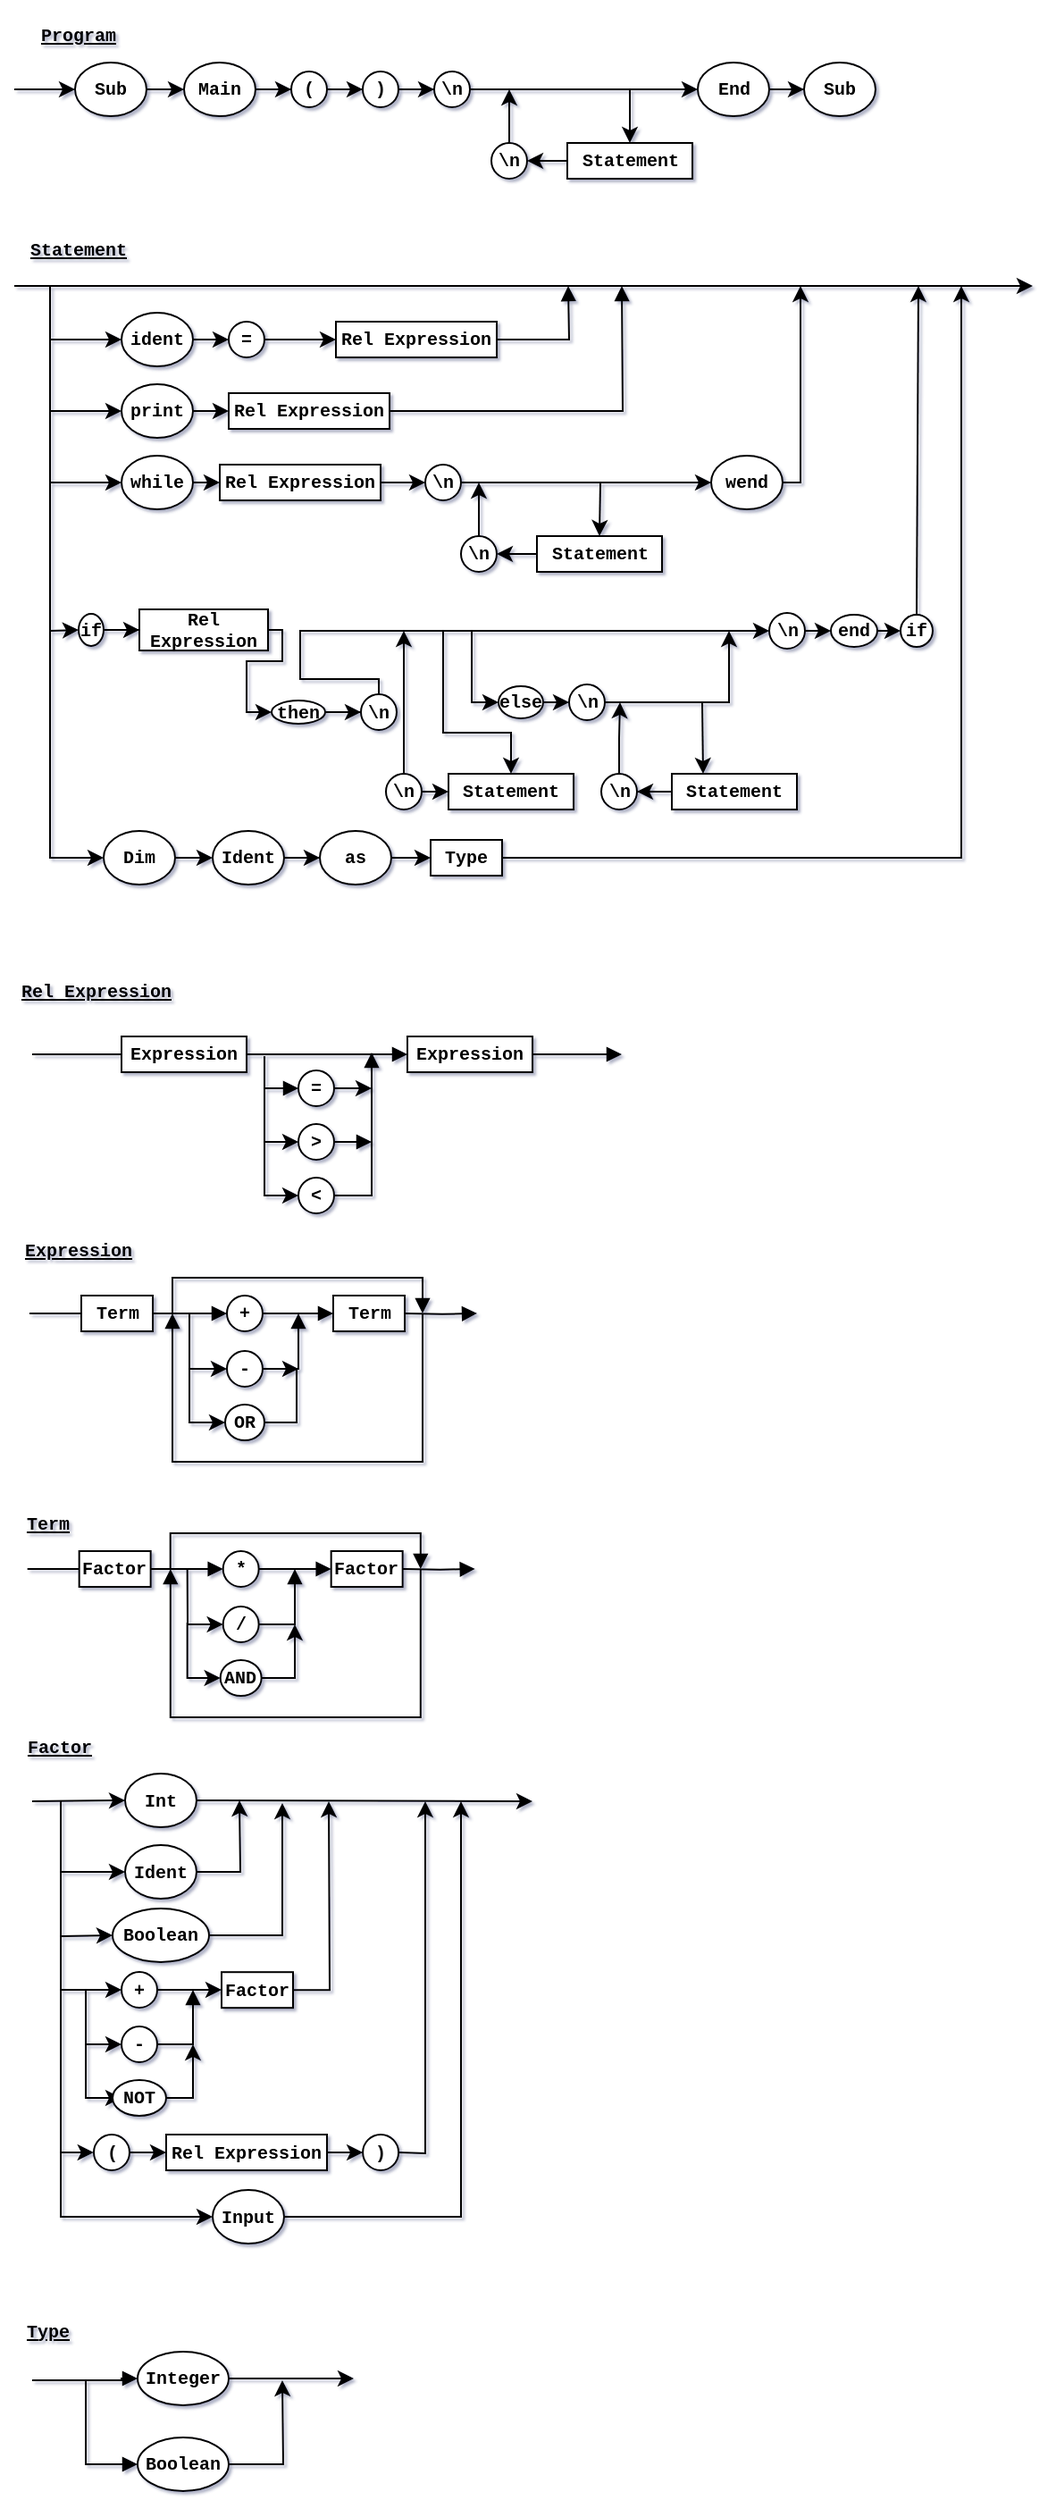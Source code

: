 <mxfile version="10.6.7" type="device"><diagram id="WLk7fFKlis0ZJ9z1SrIW" name="Page-1"><mxGraphModel dx="579" dy="342" grid="1" gridSize="10" guides="1" tooltips="1" connect="1" arrows="1" fold="1" page="1" pageScale="1" pageWidth="220" pageHeight="480" background="#FFFFFF" math="0" shadow="1"><root><mxCell id="0"/><mxCell id="1" parent="0"/><mxCell id="xoxXHG0sGvpPfBwrtVOn-3" value="Program&lt;br style=&quot;font-size: 10px&quot;&gt;" style="text;html=1;strokeColor=none;fillColor=none;align=center;verticalAlign=middle;whiteSpace=wrap;rounded=0;perimeterSpacing=0;fontStyle=5;fontFamily=Courier New;fontSize=10;horizontal=1;" parent="1" vertex="1"><mxGeometry x="6.0" width="80" height="40" as="geometry"/></mxCell><mxCell id="xoxXHG0sGvpPfBwrtVOn-7" style="edgeStyle=orthogonalEdgeStyle;rounded=0;orthogonalLoop=1;jettySize=auto;html=1;fontFamily=Courier New;fontStyle=1;fontSize=10;horizontal=1;exitX=1;exitY=0.5;exitDx=0;exitDy=0;entryX=0;entryY=0.5;entryDx=0;entryDy=0;" parent="1" target="KJ3oZpL4EN4iFO-cnCIg-17" edge="1" source="KJ3oZpL4EN4iFO-cnCIg-10"><mxGeometry relative="1" as="geometry"><mxPoint x="390" y="50" as="targetPoint"/><mxPoint x="315" y="50" as="sourcePoint"/></mxGeometry></mxCell><mxCell id="xoxXHG0sGvpPfBwrtVOn-18" value="Statement&lt;br style=&quot;font-size: 10px;&quot;&gt;" style="text;html=1;strokeColor=none;fillColor=none;align=center;verticalAlign=middle;whiteSpace=wrap;rounded=0;perimeterSpacing=0;fontStyle=5;fontFamily=Courier New;fontSize=10;horizontal=1;" parent="1" vertex="1"><mxGeometry x="6.0" y="120" width="80" height="40" as="geometry"/></mxCell><mxCell id="xoxXHG0sGvpPfBwrtVOn-19" value="" style="endArrow=classic;html=1;fontFamily=Courier New;fontStyle=1;fontSize=10;horizontal=1;" parent="1" edge="1"><mxGeometry width="50" height="50" relative="1" as="geometry"><mxPoint x="10" y="160" as="sourcePoint"/><mxPoint x="580" y="160" as="targetPoint"/></mxGeometry></mxCell><mxCell id="xoxXHG0sGvpPfBwrtVOn-21" value="" style="endArrow=classic;html=1;entryX=0;entryY=0.5;entryDx=0;entryDy=0;fontFamily=Courier New;fontStyle=1;fontSize=10;horizontal=1;" parent="1" target="xoxXHG0sGvpPfBwrtVOn-25" edge="1"><mxGeometry width="50" height="50" relative="1" as="geometry"><mxPoint x="30" y="190" as="sourcePoint"/><mxPoint x="70" y="190" as="targetPoint"/></mxGeometry></mxCell><mxCell id="xoxXHG0sGvpPfBwrtVOn-22" value="" style="endArrow=classic;html=1;fontFamily=Courier New;fontStyle=1;fontSize=10;horizontal=1;" parent="1" edge="1"><mxGeometry width="50" height="50" relative="1" as="geometry"><mxPoint x="30" y="230" as="sourcePoint"/><mxPoint x="70" y="230" as="targetPoint"/></mxGeometry></mxCell><mxCell id="xoxXHG0sGvpPfBwrtVOn-23" value="" style="endArrow=classic;html=1;fontFamily=Courier New;fontStyle=1;fontSize=10;horizontal=1;" parent="1" edge="1"><mxGeometry width="50" height="50" relative="1" as="geometry"><mxPoint x="30" y="270" as="sourcePoint"/><mxPoint x="70" y="270" as="targetPoint"/><Array as="points"><mxPoint x="50" y="270"/></Array></mxGeometry></mxCell><mxCell id="xoxXHG0sGvpPfBwrtVOn-33" style="edgeStyle=orthogonalEdgeStyle;rounded=0;orthogonalLoop=1;jettySize=auto;html=1;exitX=1;exitY=0.5;exitDx=0;exitDy=0;fontFamily=Courier New;fontStyle=1;fontSize=10;horizontal=1;entryX=0;entryY=0.5;entryDx=0;entryDy=0;" parent="1" source="xoxXHG0sGvpPfBwrtVOn-25" target="xoxXHG0sGvpPfBwrtVOn-95" edge="1"><mxGeometry relative="1" as="geometry"><mxPoint x="130" y="190" as="targetPoint"/></mxGeometry></mxCell><mxCell id="xoxXHG0sGvpPfBwrtVOn-25" value="ident" style="ellipse;whiteSpace=wrap;html=1;strokeColor=#000000;fontFamily=Courier New;fontStyle=1;fontSize=10;horizontal=1;" parent="1" vertex="1"><mxGeometry x="70" y="175" width="40" height="30" as="geometry"/></mxCell><mxCell id="xoxXHG0sGvpPfBwrtVOn-35" style="edgeStyle=orthogonalEdgeStyle;rounded=0;orthogonalLoop=1;jettySize=auto;html=1;fontFamily=Courier New;fontStyle=1;fontSize=10;horizontal=1;" parent="1" source="xoxXHG0sGvpPfBwrtVOn-28" edge="1"><mxGeometry relative="1" as="geometry"><mxPoint x="130" y="230" as="targetPoint"/></mxGeometry></mxCell><mxCell id="xoxXHG0sGvpPfBwrtVOn-28" value="print" style="ellipse;whiteSpace=wrap;html=1;strokeColor=#000000;fontFamily=Courier New;fontStyle=1;fontSize=10;horizontal=1;" parent="1" vertex="1"><mxGeometry x="70" y="215" width="40" height="30" as="geometry"/></mxCell><mxCell id="xoxXHG0sGvpPfBwrtVOn-29" value="while" style="ellipse;whiteSpace=wrap;html=1;strokeColor=#000000;fontFamily=Courier New;fontStyle=1;fontSize=10;horizontal=1;" parent="1" vertex="1"><mxGeometry x="70" y="255" width="40" height="30" as="geometry"/></mxCell><mxCell id="KJ3oZpL4EN4iFO-cnCIg-113" style="edgeStyle=orthogonalEdgeStyle;rounded=0;orthogonalLoop=1;jettySize=auto;html=1;entryX=0;entryY=0.5;entryDx=0;entryDy=0;" edge="1" parent="1" source="xoxXHG0sGvpPfBwrtVOn-32" target="xoxXHG0sGvpPfBwrtVOn-40"><mxGeometry relative="1" as="geometry"/></mxCell><mxCell id="xoxXHG0sGvpPfBwrtVOn-32" value="if" style="ellipse;whiteSpace=wrap;html=1;strokeColor=#000000;fontFamily=Courier New;fontStyle=1;fontSize=10;horizontal=1;" parent="1" vertex="1"><mxGeometry x="46" y="343.5" width="14" height="18" as="geometry"/></mxCell><mxCell id="xoxXHG0sGvpPfBwrtVOn-78" style="edgeStyle=orthogonalEdgeStyle;rounded=0;jumpSize=1;orthogonalLoop=1;jettySize=auto;html=1;endArrow=block;endFill=1;fontFamily=Courier New;fontStyle=1;fontSize=10;horizontal=1;" parent="1" source="xoxXHG0sGvpPfBwrtVOn-36" edge="1"><mxGeometry relative="1" as="geometry"><mxPoint x="350" y="160" as="targetPoint"/></mxGeometry></mxCell><mxCell id="xoxXHG0sGvpPfBwrtVOn-36" value="Rel Expression" style="rounded=0;whiteSpace=wrap;html=1;strokeColor=#000000;fontFamily=Courier New;fontStyle=1;fontSize=10;horizontal=1;" parent="1" vertex="1"><mxGeometry x="130" y="220" width="90" height="20" as="geometry"/></mxCell><mxCell id="xoxXHG0sGvpPfBwrtVOn-37" style="edgeStyle=orthogonalEdgeStyle;rounded=0;orthogonalLoop=1;jettySize=auto;html=1;entryX=0;entryY=0.5;entryDx=0;entryDy=0;fontFamily=Courier New;fontStyle=1;fontSize=10;horizontal=1;" parent="1" target="xoxXHG0sGvpPfBwrtVOn-38" edge="1"><mxGeometry relative="1" as="geometry"><mxPoint x="130" y="270" as="targetPoint"/><mxPoint x="110" y="270" as="sourcePoint"/></mxGeometry></mxCell><mxCell id="rmWD7Ujdjj6EVvkzABcg-38" style="edgeStyle=orthogonalEdgeStyle;rounded=0;orthogonalLoop=1;jettySize=auto;html=1;entryX=0;entryY=0.5;entryDx=0;entryDy=0;" parent="1" source="xoxXHG0sGvpPfBwrtVOn-38" target="rmWD7Ujdjj6EVvkzABcg-37" edge="1"><mxGeometry relative="1" as="geometry"/></mxCell><mxCell id="xoxXHG0sGvpPfBwrtVOn-38" value="Rel Expression" style="rounded=0;whiteSpace=wrap;html=1;strokeColor=#000000;fontFamily=Courier New;fontStyle=1;fontSize=10;horizontal=1;" parent="1" vertex="1"><mxGeometry x="125" y="260" width="90" height="20" as="geometry"/></mxCell><mxCell id="xoxXHG0sGvpPfBwrtVOn-40" value="Rel Expression" style="rounded=0;whiteSpace=wrap;html=1;strokeColor=#000000;fontFamily=Courier New;fontStyle=1;fontSize=10;horizontal=1;" parent="1" vertex="1"><mxGeometry x="80" y="341" width="72" height="23" as="geometry"/></mxCell><mxCell id="rmWD7Ujdjj6EVvkzABcg-36" style="edgeStyle=orthogonalEdgeStyle;rounded=0;orthogonalLoop=1;jettySize=auto;html=1;entryX=0;entryY=0.5;entryDx=0;entryDy=0;" parent="1" source="xoxXHG0sGvpPfBwrtVOn-43" target="rmWD7Ujdjj6EVvkzABcg-34" edge="1"><mxGeometry relative="1" as="geometry"/></mxCell><mxCell id="xoxXHG0sGvpPfBwrtVOn-43" value="then" style="ellipse;whiteSpace=wrap;html=1;strokeColor=#000000;fontFamily=Courier New;fontStyle=1;fontSize=10;horizontal=1;" parent="1" vertex="1"><mxGeometry x="154" y="392.0" width="30" height="13" as="geometry"/></mxCell><mxCell id="xoxXHG0sGvpPfBwrtVOn-46" style="edgeStyle=orthogonalEdgeStyle;rounded=0;orthogonalLoop=1;jettySize=auto;html=1;entryX=0;entryY=0.5;entryDx=0;entryDy=0;fontFamily=Courier New;fontStyle=1;fontSize=10;horizontal=1;exitX=1;exitY=0.5;exitDx=0;exitDy=0;" parent="1" source="xoxXHG0sGvpPfBwrtVOn-40" target="xoxXHG0sGvpPfBwrtVOn-43" edge="1"><mxGeometry relative="1" as="geometry"><mxPoint x="240" y="353" as="targetPoint"/><mxPoint x="220" y="353" as="sourcePoint"/><Array as="points"><mxPoint x="160" y="353"/><mxPoint x="160" y="370"/><mxPoint x="140" y="370"/><mxPoint x="140" y="398"/></Array></mxGeometry></mxCell><mxCell id="xoxXHG0sGvpPfBwrtVOn-47" style="edgeStyle=orthogonalEdgeStyle;rounded=0;orthogonalLoop=1;jettySize=auto;html=1;fontFamily=Courier New;fontStyle=1;fontSize=10;horizontal=1;exitX=0.5;exitY=0;exitDx=0;exitDy=0;entryX=0;entryY=0.5;entryDx=0;entryDy=0;" parent="1" source="rmWD7Ujdjj6EVvkzABcg-34" target="rmWD7Ujdjj6EVvkzABcg-40" edge="1"><mxGeometry relative="1" as="geometry"><mxPoint x="290" y="353" as="targetPoint"/><mxPoint x="270" y="383" as="sourcePoint"/><Array as="points"><mxPoint x="214" y="380"/><mxPoint x="170" y="380"/><mxPoint x="170" y="353"/></Array></mxGeometry></mxCell><mxCell id="KJ3oZpL4EN4iFO-cnCIg-58" style="edgeStyle=orthogonalEdgeStyle;rounded=0;orthogonalLoop=1;jettySize=auto;html=1;entryX=1;entryY=0.5;entryDx=0;entryDy=0;" edge="1" parent="1" source="xoxXHG0sGvpPfBwrtVOn-50" target="KJ3oZpL4EN4iFO-cnCIg-56"><mxGeometry relative="1" as="geometry"/></mxCell><mxCell id="xoxXHG0sGvpPfBwrtVOn-50" value="Statement&lt;br style=&quot;font-size: 10px&quot;&gt;" style="rounded=0;whiteSpace=wrap;html=1;strokeColor=#000000;fontFamily=Courier New;fontStyle=1;fontSize=10;horizontal=1;" parent="1" vertex="1"><mxGeometry x="302.5" y="300" width="70" height="20" as="geometry"/></mxCell><mxCell id="xoxXHG0sGvpPfBwrtVOn-51" style="edgeStyle=orthogonalEdgeStyle;rounded=0;orthogonalLoop=1;jettySize=auto;html=1;exitX=1;exitY=0.5;exitDx=0;exitDy=0;fontFamily=Courier New;fontStyle=1;fontSize=10;horizontal=1;entryX=0;entryY=0.5;entryDx=0;entryDy=0;" parent="1" source="xoxXHG0sGvpPfBwrtVOn-60" target="xoxXHG0sGvpPfBwrtVOn-62" edge="1"><mxGeometry relative="1" as="geometry"><mxPoint x="468" y="353" as="targetPoint"/><mxPoint x="450" y="353" as="sourcePoint"/><Array as="points"/></mxGeometry></mxCell><mxCell id="xoxXHG0sGvpPfBwrtVOn-55" value="else" style="ellipse;whiteSpace=wrap;html=1;strokeColor=#000000;fontFamily=Courier New;fontStyle=1;fontSize=10;horizontal=1;" parent="1" vertex="1"><mxGeometry x="281" y="384.0" width="25" height="18" as="geometry"/></mxCell><mxCell id="xoxXHG0sGvpPfBwrtVOn-56" value="" style="endArrow=classic;html=1;entryX=0;entryY=0.5;entryDx=0;entryDy=0;rounded=0;fontFamily=Courier New;fontStyle=1;fontSize=10;horizontal=1;" parent="1" target="xoxXHG0sGvpPfBwrtVOn-55" edge="1"><mxGeometry width="50" height="50" relative="1" as="geometry"><mxPoint x="266" y="353" as="sourcePoint"/><mxPoint x="336" y="393" as="targetPoint"/><Array as="points"><mxPoint x="266" y="393"/></Array></mxGeometry></mxCell><mxCell id="xoxXHG0sGvpPfBwrtVOn-62" value="if" style="ellipse;whiteSpace=wrap;html=1;strokeColor=#000000;fontFamily=Courier New;fontStyle=1;fontSize=10;horizontal=1;" parent="1" vertex="1"><mxGeometry x="506" y="344" width="18" height="18" as="geometry"/></mxCell><mxCell id="xoxXHG0sGvpPfBwrtVOn-65" value="" style="endArrow=classic;html=1;exitX=1;exitY=0.5;exitDx=0;exitDy=0;jumpSize=1;rounded=0;fontFamily=Courier New;fontStyle=1;fontSize=10;horizontal=1;" parent="1" source="rmWD7Ujdjj6EVvkzABcg-46" edge="1"><mxGeometry width="50" height="50" relative="1" as="geometry"><mxPoint x="490.07" y="413" as="sourcePoint"/><mxPoint x="410" y="353" as="targetPoint"/><Array as="points"><mxPoint x="410" y="393"/><mxPoint x="410" y="373"/></Array></mxGeometry></mxCell><mxCell id="xoxXHG0sGvpPfBwrtVOn-66" value="" style="endArrow=classic;html=1;rounded=0;fontFamily=Courier New;fontStyle=1;fontSize=10;horizontal=1;entryX=0;entryY=0.5;entryDx=0;entryDy=0;" parent="1" target="KJ3oZpL4EN4iFO-cnCIg-68" edge="1"><mxGeometry width="50" height="50" relative="1" as="geometry"><mxPoint x="30" y="160" as="sourcePoint"/><mxPoint x="45" y="480" as="targetPoint"/><Array as="points"><mxPoint x="30" y="480"/></Array></mxGeometry></mxCell><mxCell id="xoxXHG0sGvpPfBwrtVOn-60" value="end" style="ellipse;whiteSpace=wrap;html=1;strokeColor=#000000;fontFamily=Courier New;fontStyle=1;fontSize=10;horizontal=1;" parent="1" vertex="1"><mxGeometry x="467" y="344" width="26" height="18" as="geometry"/></mxCell><mxCell id="xoxXHG0sGvpPfBwrtVOn-69" value="" style="endArrow=classic;html=1;rounded=0;exitX=0.5;exitY=0;exitDx=0;exitDy=0;fontFamily=Courier New;fontStyle=1;fontSize=10;horizontal=1;" parent="1" source="xoxXHG0sGvpPfBwrtVOn-62" edge="1"><mxGeometry width="50" height="50" relative="1" as="geometry"><mxPoint x="500" y="280" as="sourcePoint"/><mxPoint x="516" y="160" as="targetPoint"/><Array as="points"/></mxGeometry></mxCell><mxCell id="xoxXHG0sGvpPfBwrtVOn-71" value="wend" style="ellipse;whiteSpace=wrap;html=1;strokeColor=#000000;fontFamily=Courier New;fontStyle=1;fontSize=10;horizontal=1;" parent="1" vertex="1"><mxGeometry x="400" y="255" width="40" height="30" as="geometry"/></mxCell><mxCell id="xoxXHG0sGvpPfBwrtVOn-72" value="" style="endArrow=classic;html=1;rounded=0;exitX=1;exitY=0.5;exitDx=0;exitDy=0;fontFamily=Courier New;fontStyle=1;fontSize=10;horizontal=1;" parent="1" source="xoxXHG0sGvpPfBwrtVOn-71" edge="1"><mxGeometry width="50" height="50" relative="1" as="geometry"><mxPoint x="380.07" y="260" as="sourcePoint"/><mxPoint x="450" y="160" as="targetPoint"/><Array as="points"><mxPoint x="450" y="270"/></Array></mxGeometry></mxCell><mxCell id="xoxXHG0sGvpPfBwrtVOn-77" style="edgeStyle=orthogonalEdgeStyle;rounded=0;jumpSize=1;orthogonalLoop=1;jettySize=auto;html=1;endArrow=block;endFill=1;fontFamily=Courier New;fontStyle=1;fontSize=10;horizontal=1;" parent="1" source="xoxXHG0sGvpPfBwrtVOn-75" edge="1"><mxGeometry relative="1" as="geometry"><mxPoint x="320" y="160" as="targetPoint"/></mxGeometry></mxCell><mxCell id="xoxXHG0sGvpPfBwrtVOn-75" value="Rel Expression" style="rounded=0;whiteSpace=wrap;html=1;strokeColor=#000000;fontFamily=Courier New;fontStyle=1;fontSize=10;horizontal=1;" parent="1" vertex="1"><mxGeometry x="190" y="180" width="90" height="20" as="geometry"/></mxCell><mxCell id="xoxXHG0sGvpPfBwrtVOn-76" style="edgeStyle=orthogonalEdgeStyle;rounded=0;orthogonalLoop=1;jettySize=auto;html=1;exitX=1;exitY=0.5;exitDx=0;exitDy=0;entryX=0;entryY=0.5;entryDx=0;entryDy=0;fontFamily=Courier New;fontStyle=1;fontSize=10;horizontal=1;" parent="1" source="xoxXHG0sGvpPfBwrtVOn-95" target="xoxXHG0sGvpPfBwrtVOn-75" edge="1"><mxGeometry relative="1" as="geometry"><mxPoint x="139.972" y="200.039" as="targetPoint"/><mxPoint x="160" y="190" as="sourcePoint"/><Array as="points"/></mxGeometry></mxCell><mxCell id="xoxXHG0sGvpPfBwrtVOn-80" value="Rel Expression&lt;br style=&quot;font-size: 10px&quot;&gt;" style="text;html=1;strokeColor=none;fillColor=none;align=center;verticalAlign=middle;whiteSpace=wrap;rounded=0;perimeterSpacing=0;fontStyle=5;fontFamily=Courier New;fontSize=10;horizontal=1;" parent="1" vertex="1"><mxGeometry x="6.0" y="535" width="100" height="40" as="geometry"/></mxCell><mxCell id="xoxXHG0sGvpPfBwrtVOn-82" value="" style="endArrow=none;html=1;fontFamily=Courier New;fontSize=10;" parent="1" edge="1"><mxGeometry width="50" height="50" relative="1" as="geometry"><mxPoint x="20" y="590" as="sourcePoint"/><mxPoint x="70" y="590" as="targetPoint"/></mxGeometry></mxCell><mxCell id="xoxXHG0sGvpPfBwrtVOn-84" style="edgeStyle=orthogonalEdgeStyle;rounded=0;jumpSize=1;orthogonalLoop=1;jettySize=auto;html=1;endArrow=block;endFill=1;fontFamily=Courier New;fontSize=10;entryX=0;entryY=0.5;entryDx=0;entryDy=0;" parent="1" target="xoxXHG0sGvpPfBwrtVOn-89" edge="1"><mxGeometry relative="1" as="geometry"><mxPoint x="160" y="601" as="targetPoint"/><Array as="points"><mxPoint x="150" y="609"/></Array><mxPoint x="150" y="609" as="sourcePoint"/></mxGeometry></mxCell><mxCell id="xoxXHG0sGvpPfBwrtVOn-83" value="Expression" style="rounded=0;whiteSpace=wrap;html=1;strokeColor=#000000;fontFamily=Courier New;fontStyle=1;fontSize=10;horizontal=1;" parent="1" vertex="1"><mxGeometry x="70" y="580" width="70" height="20" as="geometry"/></mxCell><mxCell id="xoxXHG0sGvpPfBwrtVOn-86" value="" style="endArrow=classic;html=1;fontFamily=Courier New;fontSize=10;entryX=0;entryY=0.5;entryDx=0;entryDy=0;rounded=0;" parent="1" target="xoxXHG0sGvpPfBwrtVOn-91" edge="1"><mxGeometry width="50" height="50" relative="1" as="geometry"><mxPoint x="150" y="591" as="sourcePoint"/><mxPoint x="150" y="631" as="targetPoint"/><Array as="points"><mxPoint x="150" y="639"/></Array></mxGeometry></mxCell><mxCell id="xoxXHG0sGvpPfBwrtVOn-98" style="edgeStyle=orthogonalEdgeStyle;rounded=0;jumpSize=1;orthogonalLoop=1;jettySize=auto;html=1;endArrow=block;endFill=1;fontFamily=Courier New;fontSize=10;exitX=1;exitY=0.5;exitDx=0;exitDy=0;" parent="1" source="xoxXHG0sGvpPfBwrtVOn-83" edge="1"><mxGeometry relative="1" as="geometry"><mxPoint x="230" y="590" as="targetPoint"/></mxGeometry></mxCell><mxCell id="KJ3oZpL4EN4iFO-cnCIg-77" style="edgeStyle=orthogonalEdgeStyle;rounded=0;orthogonalLoop=1;jettySize=auto;html=1;" edge="1" parent="1" source="xoxXHG0sGvpPfBwrtVOn-89"><mxGeometry relative="1" as="geometry"><mxPoint x="210" y="609" as="targetPoint"/></mxGeometry></mxCell><mxCell id="xoxXHG0sGvpPfBwrtVOn-89" value="=" style="ellipse;whiteSpace=wrap;html=1;strokeColor=#000000;fontFamily=Courier New;fontStyle=1;fontSize=10;horizontal=1;" parent="1" vertex="1"><mxGeometry x="169" y="599" width="20" height="20" as="geometry"/></mxCell><mxCell id="xoxXHG0sGvpPfBwrtVOn-99" style="edgeStyle=orthogonalEdgeStyle;rounded=0;jumpSize=1;orthogonalLoop=1;jettySize=auto;html=1;endArrow=block;endFill=1;fontFamily=Courier New;fontSize=10;" parent="1" source="xoxXHG0sGvpPfBwrtVOn-91" edge="1"><mxGeometry relative="1" as="geometry"><mxPoint x="210" y="639" as="targetPoint"/></mxGeometry></mxCell><mxCell id="xoxXHG0sGvpPfBwrtVOn-91" value="&amp;gt;" style="ellipse;whiteSpace=wrap;html=1;strokeColor=#000000;fontFamily=Courier New;fontStyle=1;fontSize=10;horizontal=1;" parent="1" vertex="1"><mxGeometry x="169" y="629" width="20" height="20" as="geometry"/></mxCell><mxCell id="xoxXHG0sGvpPfBwrtVOn-100" style="edgeStyle=orthogonalEdgeStyle;rounded=0;jumpSize=1;orthogonalLoop=1;jettySize=auto;html=1;endArrow=block;endFill=1;fontFamily=Courier New;fontSize=10;exitX=1;exitY=0.5;exitDx=0;exitDy=0;" parent="1" source="xoxXHG0sGvpPfBwrtVOn-92" edge="1"><mxGeometry relative="1" as="geometry"><mxPoint x="210" y="589" as="targetPoint"/><Array as="points"><mxPoint x="210" y="669"/></Array></mxGeometry></mxCell><mxCell id="xoxXHG0sGvpPfBwrtVOn-92" value="&amp;lt;" style="ellipse;whiteSpace=wrap;html=1;strokeColor=#000000;fontFamily=Courier New;fontStyle=1;fontSize=10;horizontal=1;" parent="1" vertex="1"><mxGeometry x="169" y="659" width="20" height="20" as="geometry"/></mxCell><mxCell id="xoxXHG0sGvpPfBwrtVOn-94" value="" style="endArrow=classic;html=1;fontFamily=Courier New;fontSize=10;entryX=0;entryY=0.5;entryDx=0;entryDy=0;rounded=0;" parent="1" target="xoxXHG0sGvpPfBwrtVOn-92" edge="1"><mxGeometry width="50" height="50" relative="1" as="geometry"><mxPoint x="150" y="621" as="sourcePoint"/><mxPoint x="169.935" y="631.065" as="targetPoint"/><Array as="points"><mxPoint x="150" y="669"/></Array></mxGeometry></mxCell><mxCell id="xoxXHG0sGvpPfBwrtVOn-95" value="=" style="ellipse;whiteSpace=wrap;html=1;strokeColor=#000000;fontFamily=Courier New;fontStyle=1;fontSize=10;horizontal=1;" parent="1" vertex="1"><mxGeometry x="130" y="180" width="20" height="20" as="geometry"/></mxCell><mxCell id="xoxXHG0sGvpPfBwrtVOn-101" value="Expression" style="rounded=0;whiteSpace=wrap;html=1;strokeColor=#000000;fontFamily=Courier New;fontStyle=1;fontSize=10;horizontal=1;" parent="1" vertex="1"><mxGeometry x="230" y="580" width="70" height="20" as="geometry"/></mxCell><mxCell id="xoxXHG0sGvpPfBwrtVOn-102" style="edgeStyle=orthogonalEdgeStyle;rounded=0;jumpSize=1;orthogonalLoop=1;jettySize=auto;html=1;endArrow=block;endFill=1;fontFamily=Courier New;fontSize=10;" parent="1" edge="1"><mxGeometry relative="1" as="geometry"><mxPoint x="350" y="590" as="targetPoint"/><mxPoint x="300" y="590" as="sourcePoint"/></mxGeometry></mxCell><mxCell id="xoxXHG0sGvpPfBwrtVOn-105" value="Expression&lt;br style=&quot;font-size: 10px&quot;&gt;" style="text;html=1;strokeColor=none;fillColor=none;align=center;verticalAlign=middle;whiteSpace=wrap;rounded=0;perimeterSpacing=0;fontStyle=5;fontFamily=Courier New;fontSize=10;horizontal=1;" parent="1" vertex="1"><mxGeometry x="6.0" y="680" width="80" height="40" as="geometry"/></mxCell><mxCell id="xoxXHG0sGvpPfBwrtVOn-106" value="" style="endArrow=none;html=1;fontFamily=Courier New;fontSize=10;entryX=0;entryY=0.5;entryDx=0;entryDy=0;" parent="1" target="xoxXHG0sGvpPfBwrtVOn-108" edge="1"><mxGeometry width="50" height="50" relative="1" as="geometry"><mxPoint x="18.5" y="735" as="sourcePoint"/><mxPoint x="28" y="735" as="targetPoint"/></mxGeometry></mxCell><mxCell id="xoxXHG0sGvpPfBwrtVOn-107" style="edgeStyle=orthogonalEdgeStyle;rounded=0;jumpSize=1;orthogonalLoop=1;jettySize=auto;html=1;endArrow=block;endFill=1;fontFamily=Courier New;fontSize=10;entryX=0;entryY=0.5;entryDx=0;entryDy=0;" parent="1" source="xoxXHG0sGvpPfBwrtVOn-108" target="xoxXHG0sGvpPfBwrtVOn-111" edge="1"><mxGeometry relative="1" as="geometry"><mxPoint x="118" y="745" as="targetPoint"/><Array as="points"><mxPoint x="118" y="735"/><mxPoint x="118" y="735"/></Array></mxGeometry></mxCell><mxCell id="xoxXHG0sGvpPfBwrtVOn-108" value="Term" style="rounded=0;whiteSpace=wrap;html=1;strokeColor=#000000;fontFamily=Courier New;fontStyle=1;fontSize=10;horizontal=1;" parent="1" vertex="1"><mxGeometry x="47.5" y="725" width="40" height="20" as="geometry"/></mxCell><mxCell id="xoxXHG0sGvpPfBwrtVOn-109" value="" style="endArrow=classic;html=1;fontFamily=Courier New;fontSize=10;entryX=0;entryY=0.5;entryDx=0;entryDy=0;rounded=0;" parent="1" target="xoxXHG0sGvpPfBwrtVOn-113" edge="1"><mxGeometry width="50" height="50" relative="1" as="geometry"><mxPoint x="108" y="735" as="sourcePoint"/><mxPoint x="108" y="775" as="targetPoint"/><Array as="points"><mxPoint x="108" y="766"/></Array></mxGeometry></mxCell><mxCell id="xoxXHG0sGvpPfBwrtVOn-110" style="edgeStyle=orthogonalEdgeStyle;rounded=0;jumpSize=1;orthogonalLoop=1;jettySize=auto;html=1;endArrow=block;endFill=1;fontFamily=Courier New;fontSize=10;entryX=0;entryY=0.5;entryDx=0;entryDy=0;" parent="1" source="xoxXHG0sGvpPfBwrtVOn-111" target="xoxXHG0sGvpPfBwrtVOn-119" edge="1"><mxGeometry relative="1" as="geometry"><mxPoint x="188" y="735" as="targetPoint"/></mxGeometry></mxCell><mxCell id="xoxXHG0sGvpPfBwrtVOn-111" value="+" style="ellipse;whiteSpace=wrap;html=1;strokeColor=#000000;fontFamily=Courier New;fontStyle=1;fontSize=10;horizontal=1;" parent="1" vertex="1"><mxGeometry x="129" y="725" width="20" height="20" as="geometry"/></mxCell><mxCell id="xoxXHG0sGvpPfBwrtVOn-112" style="edgeStyle=orthogonalEdgeStyle;rounded=0;jumpSize=1;orthogonalLoop=1;jettySize=auto;html=1;endArrow=block;endFill=1;fontFamily=Courier New;fontSize=10;" parent="1" source="xoxXHG0sGvpPfBwrtVOn-113" edge="1"><mxGeometry relative="1" as="geometry"><mxPoint x="169" y="735" as="targetPoint"/><Array as="points"><mxPoint x="169" y="766"/><mxPoint x="168" y="748"/></Array></mxGeometry></mxCell><mxCell id="xoxXHG0sGvpPfBwrtVOn-113" value="-" style="ellipse;whiteSpace=wrap;html=1;strokeColor=#000000;fontFamily=Courier New;fontStyle=1;fontSize=10;horizontal=1;" parent="1" vertex="1"><mxGeometry x="129" y="756" width="20" height="20" as="geometry"/></mxCell><mxCell id="xoxXHG0sGvpPfBwrtVOn-119" value="Term" style="rounded=0;whiteSpace=wrap;html=1;strokeColor=#000000;fontFamily=Courier New;fontStyle=1;fontSize=10;horizontal=1;" parent="1" vertex="1"><mxGeometry x="188.5" y="725" width="40" height="20" as="geometry"/></mxCell><mxCell id="xoxXHG0sGvpPfBwrtVOn-120" style="edgeStyle=orthogonalEdgeStyle;rounded=0;jumpSize=1;orthogonalLoop=1;jettySize=auto;html=1;endArrow=block;endFill=1;fontFamily=Courier New;fontSize=10;entryX=0;entryY=0.5;entryDx=0;entryDy=0;" parent="1" edge="1"><mxGeometry relative="1" as="geometry"><mxPoint x="269.047" y="734.946" as="targetPoint"/><mxPoint x="228.5" y="734.946" as="sourcePoint"/></mxGeometry></mxCell><mxCell id="xoxXHG0sGvpPfBwrtVOn-122" style="edgeStyle=orthogonalEdgeStyle;rounded=0;jumpSize=1;orthogonalLoop=1;jettySize=auto;html=1;endArrow=block;endFill=1;fontFamily=Courier New;fontSize=10;" parent="1" edge="1"><mxGeometry relative="1" as="geometry"><mxPoint x="98.5" y="735" as="targetPoint"/><mxPoint x="238.5" y="735" as="sourcePoint"/><Array as="points"><mxPoint x="238" y="818"/><mxPoint x="98" y="818"/></Array></mxGeometry></mxCell><mxCell id="xoxXHG0sGvpPfBwrtVOn-123" style="edgeStyle=orthogonalEdgeStyle;rounded=0;jumpSize=1;orthogonalLoop=1;jettySize=auto;html=1;endArrow=block;endFill=1;fontFamily=Courier New;fontSize=10;" parent="1" edge="1"><mxGeometry relative="1" as="geometry"><mxPoint x="238.5" y="735" as="targetPoint"/><mxPoint x="103.5" y="735" as="sourcePoint"/><Array as="points"><mxPoint x="98.5" y="735"/><mxPoint x="98.5" y="715"/><mxPoint x="238.5" y="715"/></Array></mxGeometry></mxCell><mxCell id="xoxXHG0sGvpPfBwrtVOn-124" value="Term&lt;br style=&quot;font-size: 10px&quot;&gt;" style="text;html=1;strokeColor=none;fillColor=none;align=center;verticalAlign=middle;whiteSpace=wrap;rounded=0;perimeterSpacing=0;fontStyle=5;fontFamily=Courier New;fontSize=10;horizontal=1;" parent="1" vertex="1"><mxGeometry x="6.0" y="841.5" width="46" height="22" as="geometry"/></mxCell><mxCell id="rmWD7Ujdjj6EVvkzABcg-1" value="Factor&lt;br style=&quot;font-size: 10px&quot;&gt;" style="text;html=1;strokeColor=none;fillColor=none;align=center;verticalAlign=middle;whiteSpace=wrap;rounded=0;perimeterSpacing=0;fontStyle=5;fontFamily=Courier New;fontSize=10;horizontal=1;" parent="1" vertex="1"><mxGeometry x="6.0" y="966.5" width="59" height="22" as="geometry"/></mxCell><mxCell id="rmWD7Ujdjj6EVvkzABcg-2" value="Int" style="ellipse;whiteSpace=wrap;html=1;strokeColor=#000000;fontFamily=Courier New;fontStyle=1;fontSize=10;horizontal=1;" parent="1" vertex="1"><mxGeometry x="72" y="992.5" width="40" height="30" as="geometry"/></mxCell><mxCell id="rmWD7Ujdjj6EVvkzABcg-4" value="" style="endArrow=classic;html=1;exitX=1;exitY=0.5;exitDx=0;exitDy=0;" parent="1" source="rmWD7Ujdjj6EVvkzABcg-2" edge="1"><mxGeometry width="50" height="50" relative="1" as="geometry"><mxPoint x="116" y="1017.5" as="sourcePoint"/><mxPoint x="300" y="1008" as="targetPoint"/></mxGeometry></mxCell><mxCell id="rmWD7Ujdjj6EVvkzABcg-31" style="edgeStyle=orthogonalEdgeStyle;rounded=0;orthogonalLoop=1;jettySize=auto;html=1;" parent="1" source="rmWD7Ujdjj6EVvkzABcg-5" edge="1"><mxGeometry relative="1" as="geometry"><mxPoint x="136" y="1007.5" as="targetPoint"/></mxGeometry></mxCell><mxCell id="rmWD7Ujdjj6EVvkzABcg-5" value="Ident" style="ellipse;whiteSpace=wrap;html=1;strokeColor=#000000;fontFamily=Courier New;fontStyle=1;fontSize=10;horizontal=1;" parent="1" vertex="1"><mxGeometry x="72" y="1032.5" width="40" height="30" as="geometry"/></mxCell><mxCell id="rmWD7Ujdjj6EVvkzABcg-6" value="" style="endArrow=classic;html=1;entryX=0;entryY=0.5;entryDx=0;entryDy=0;rounded=0;" parent="1" target="rmWD7Ujdjj6EVvkzABcg-27" edge="1"><mxGeometry width="50" height="50" relative="1" as="geometry"><mxPoint x="36" y="1008" as="sourcePoint"/><mxPoint x="36" y="1260.5" as="targetPoint"/><Array as="points"><mxPoint x="36" y="1240.5"/></Array></mxGeometry></mxCell><mxCell id="rmWD7Ujdjj6EVvkzABcg-7" value="" style="endArrow=classic;html=1;entryX=0;entryY=0.5;entryDx=0;entryDy=0;" parent="1" target="rmWD7Ujdjj6EVvkzABcg-5" edge="1"><mxGeometry width="50" height="50" relative="1" as="geometry"><mxPoint x="36" y="1047.5" as="sourcePoint"/><mxPoint x="166" y="1017.5" as="targetPoint"/></mxGeometry></mxCell><mxCell id="rmWD7Ujdjj6EVvkzABcg-8" value="" style="endArrow=classic;html=1;entryX=0;entryY=0.5;entryDx=0;entryDy=0;" parent="1" target="rmWD7Ujdjj6EVvkzABcg-10" edge="1"><mxGeometry width="50" height="50" relative="1" as="geometry"><mxPoint x="36" y="1113.5" as="sourcePoint"/><mxPoint x="66" y="1113.5" as="targetPoint"/></mxGeometry></mxCell><mxCell id="rmWD7Ujdjj6EVvkzABcg-9" value="" style="endArrow=classic;html=1;fontFamily=Courier New;fontSize=10;entryX=0;entryY=0.5;entryDx=0;entryDy=0;rounded=0;" parent="1" target="rmWD7Ujdjj6EVvkzABcg-12" edge="1"><mxGeometry width="50" height="50" relative="1" as="geometry"><mxPoint x="50" y="1113.5" as="sourcePoint"/><mxPoint x="49.5" y="1153.5" as="targetPoint"/><Array as="points"><mxPoint x="50" y="1144"/></Array></mxGeometry></mxCell><mxCell id="rmWD7Ujdjj6EVvkzABcg-10" value="+" style="ellipse;whiteSpace=wrap;html=1;strokeColor=#000000;fontFamily=Courier New;fontStyle=1;fontSize=10;horizontal=1;" parent="1" vertex="1"><mxGeometry x="70" y="1103.5" width="20" height="20" as="geometry"/></mxCell><mxCell id="rmWD7Ujdjj6EVvkzABcg-11" style="edgeStyle=orthogonalEdgeStyle;rounded=0;jumpSize=1;orthogonalLoop=1;jettySize=auto;html=1;endArrow=block;endFill=1;fontFamily=Courier New;fontSize=10;" parent="1" source="rmWD7Ujdjj6EVvkzABcg-12" edge="1"><mxGeometry relative="1" as="geometry"><mxPoint x="110" y="1113.5" as="targetPoint"/><Array as="points"><mxPoint x="110" y="1144"/><mxPoint x="110" y="1124"/></Array></mxGeometry></mxCell><mxCell id="rmWD7Ujdjj6EVvkzABcg-12" value="-" style="ellipse;whiteSpace=wrap;html=1;strokeColor=#000000;fontFamily=Courier New;fontStyle=1;fontSize=10;horizontal=1;" parent="1" vertex="1"><mxGeometry x="70.0" y="1134" width="20" height="20" as="geometry"/></mxCell><mxCell id="rmWD7Ujdjj6EVvkzABcg-16" value="" style="endArrow=classic;html=1;exitX=1;exitY=0.5;exitDx=0;exitDy=0;" parent="1" source="rmWD7Ujdjj6EVvkzABcg-10" edge="1"><mxGeometry width="50" height="50" relative="1" as="geometry"><mxPoint x="46" y="1123.5" as="sourcePoint"/><mxPoint x="126" y="1113.5" as="targetPoint"/></mxGeometry></mxCell><mxCell id="rmWD7Ujdjj6EVvkzABcg-32" style="edgeStyle=orthogonalEdgeStyle;rounded=0;orthogonalLoop=1;jettySize=auto;html=1;" parent="1" source="rmWD7Ujdjj6EVvkzABcg-17" edge="1"><mxGeometry relative="1" as="geometry"><mxPoint x="186" y="1008" as="targetPoint"/></mxGeometry></mxCell><mxCell id="rmWD7Ujdjj6EVvkzABcg-17" value="Factor" style="rounded=0;whiteSpace=wrap;html=1;strokeColor=#000000;fontFamily=Courier New;fontStyle=1;fontSize=10;horizontal=1;" parent="1" vertex="1"><mxGeometry x="126" y="1103.6" width="40" height="20" as="geometry"/></mxCell><mxCell id="rmWD7Ujdjj6EVvkzABcg-18" value="" style="endArrow=classic;html=1;entryX=0;entryY=0.5;entryDx=0;entryDy=0;" parent="1" edge="1"><mxGeometry width="50" height="50" relative="1" as="geometry"><mxPoint x="36" y="1204.5" as="sourcePoint"/><mxPoint x="54.389" y="1204.556" as="targetPoint"/></mxGeometry></mxCell><mxCell id="rmWD7Ujdjj6EVvkzABcg-19" value="(" style="ellipse;whiteSpace=wrap;html=1;strokeColor=#000000;fontFamily=Courier New;fontStyle=1;fontSize=10;horizontal=1;" parent="1" vertex="1"><mxGeometry x="54.5" y="1194.5" width="20" height="20" as="geometry"/></mxCell><mxCell id="rmWD7Ujdjj6EVvkzABcg-22" value="Rel Expression" style="rounded=0;whiteSpace=wrap;html=1;strokeColor=#000000;fontFamily=Courier New;fontStyle=1;fontSize=10;horizontal=1;" parent="1" vertex="1"><mxGeometry x="95" y="1194.5" width="90" height="20" as="geometry"/></mxCell><mxCell id="rmWD7Ujdjj6EVvkzABcg-23" value="" style="endArrow=classic;html=1;entryX=0;entryY=0.5;entryDx=0;entryDy=0;exitX=1;exitY=0.5;exitDx=0;exitDy=0;" parent="1" source="rmWD7Ujdjj6EVvkzABcg-19" target="rmWD7Ujdjj6EVvkzABcg-22" edge="1"><mxGeometry width="50" height="50" relative="1" as="geometry"><mxPoint x="89.5" y="1204.5" as="sourcePoint"/><mxPoint x="116" y="1204.5" as="targetPoint"/></mxGeometry></mxCell><mxCell id="rmWD7Ujdjj6EVvkzABcg-24" value="" style="endArrow=classic;html=1;exitX=1;exitY=0.5;exitDx=0;exitDy=0;rounded=0;" parent="1" source="rmWD7Ujdjj6EVvkzABcg-25" edge="1"><mxGeometry width="50" height="50" relative="1" as="geometry"><mxPoint x="186.056" y="1204.5" as="sourcePoint"/><mxPoint x="240" y="1008" as="targetPoint"/><Array as="points"><mxPoint x="240" y="1205"/></Array></mxGeometry></mxCell><mxCell id="rmWD7Ujdjj6EVvkzABcg-33" style="edgeStyle=orthogonalEdgeStyle;rounded=0;orthogonalLoop=1;jettySize=auto;html=1;" parent="1" source="rmWD7Ujdjj6EVvkzABcg-27" edge="1"><mxGeometry relative="1" as="geometry"><mxPoint x="260" y="1008" as="targetPoint"/><Array as="points"><mxPoint x="260" y="1240"/><mxPoint x="260" y="1070"/></Array></mxGeometry></mxCell><mxCell id="rmWD7Ujdjj6EVvkzABcg-27" value="Input" style="ellipse;whiteSpace=wrap;html=1;strokeColor=#000000;fontFamily=Courier New;fontStyle=1;fontSize=10;horizontal=1;" parent="1" vertex="1"><mxGeometry x="121" y="1225.5" width="40" height="30" as="geometry"/></mxCell><mxCell id="rmWD7Ujdjj6EVvkzABcg-25" value=")" style="ellipse;whiteSpace=wrap;html=1;strokeColor=#000000;fontFamily=Courier New;fontStyle=1;fontSize=10;horizontal=1;" parent="1" vertex="1"><mxGeometry x="205.056" y="1194.5" width="20" height="20" as="geometry"/></mxCell><mxCell id="rmWD7Ujdjj6EVvkzABcg-29" value="" style="endArrow=classic;html=1;entryX=0;entryY=0.5;entryDx=0;entryDy=0;exitX=1;exitY=0.5;exitDx=0;exitDy=0;" parent="1" source="rmWD7Ujdjj6EVvkzABcg-22" target="rmWD7Ujdjj6EVvkzABcg-25" edge="1"><mxGeometry width="50" height="50" relative="1" as="geometry"><mxPoint x="160.07" y="1204.616" as="sourcePoint"/><mxPoint x="219.444" y="1204.556" as="targetPoint"/></mxGeometry></mxCell><mxCell id="rmWD7Ujdjj6EVvkzABcg-34" value="\n" style="ellipse;whiteSpace=wrap;html=1;aspect=fixed;strokeColor=#000000;fontFamily=Courier New;fontStyle=1;fontSize=10;horizontal=1;" parent="1" vertex="1"><mxGeometry x="204" y="388.5" width="20" height="20" as="geometry"/></mxCell><mxCell id="KJ3oZpL4EN4iFO-cnCIg-45" style="edgeStyle=orthogonalEdgeStyle;rounded=0;orthogonalLoop=1;jettySize=auto;html=1;entryX=0;entryY=0.5;entryDx=0;entryDy=0;" edge="1" parent="1" source="rmWD7Ujdjj6EVvkzABcg-37" target="xoxXHG0sGvpPfBwrtVOn-71"><mxGeometry relative="1" as="geometry"/></mxCell><mxCell id="rmWD7Ujdjj6EVvkzABcg-37" value="\n" style="ellipse;whiteSpace=wrap;html=1;aspect=fixed;strokeColor=#000000;fontFamily=Courier New;fontStyle=1;fontSize=10;horizontal=1;" parent="1" vertex="1"><mxGeometry x="240" y="260" width="20" height="20" as="geometry"/></mxCell><mxCell id="rmWD7Ujdjj6EVvkzABcg-43" style="edgeStyle=orthogonalEdgeStyle;rounded=0;orthogonalLoop=1;jettySize=auto;html=1;entryX=0;entryY=0.5;entryDx=0;entryDy=0;" parent="1" source="rmWD7Ujdjj6EVvkzABcg-40" target="xoxXHG0sGvpPfBwrtVOn-60" edge="1"><mxGeometry relative="1" as="geometry"><mxPoint x="430" y="343" as="targetPoint"/><Array as="points"><mxPoint x="437" y="353"/><mxPoint x="437" y="353"/></Array></mxGeometry></mxCell><mxCell id="rmWD7Ujdjj6EVvkzABcg-40" value="\n" style="ellipse;whiteSpace=wrap;html=1;aspect=fixed;strokeColor=#000000;fontFamily=Courier New;fontStyle=1;fontSize=10;horizontal=1;" parent="1" vertex="1"><mxGeometry x="432.5" y="343" width="20" height="20" as="geometry"/></mxCell><mxCell id="rmWD7Ujdjj6EVvkzABcg-44" style="edgeStyle=orthogonalEdgeStyle;rounded=0;orthogonalLoop=1;jettySize=auto;html=1;exitX=1;exitY=0.5;exitDx=0;exitDy=0;fontFamily=Courier New;fontStyle=1;fontSize=10;horizontal=1;entryX=0;entryY=0.5;entryDx=0;entryDy=0;" parent="1" source="xoxXHG0sGvpPfBwrtVOn-55" target="rmWD7Ujdjj6EVvkzABcg-46" edge="1"><mxGeometry relative="1" as="geometry"><mxPoint x="336" y="393" as="targetPoint"/><mxPoint x="321" y="393" as="sourcePoint"/><Array as="points"/></mxGeometry></mxCell><mxCell id="rmWD7Ujdjj6EVvkzABcg-46" value="\n" style="ellipse;whiteSpace=wrap;html=1;aspect=fixed;strokeColor=#000000;fontFamily=Courier New;fontStyle=1;fontSize=10;horizontal=1;" parent="1" vertex="1"><mxGeometry x="320.5" y="383.0" width="20" height="20" as="geometry"/></mxCell><mxCell id="KJ3oZpL4EN4iFO-cnCIg-4" style="edgeStyle=orthogonalEdgeStyle;rounded=0;orthogonalLoop=1;jettySize=auto;html=1;entryX=0;entryY=0.5;entryDx=0;entryDy=0;" edge="1" parent="1" source="KJ3oZpL4EN4iFO-cnCIg-1" target="KJ3oZpL4EN4iFO-cnCIg-3"><mxGeometry relative="1" as="geometry"/></mxCell><mxCell id="KJ3oZpL4EN4iFO-cnCIg-1" value="Sub" style="ellipse;whiteSpace=wrap;html=1;strokeColor=#000000;fontFamily=Courier New;fontStyle=1;fontSize=10;horizontal=1;" vertex="1" parent="1"><mxGeometry x="44" y="35" width="40" height="30" as="geometry"/></mxCell><mxCell id="KJ3oZpL4EN4iFO-cnCIg-2" value="" style="endArrow=classic;html=1;entryX=0;entryY=0.5;entryDx=0;entryDy=0;fontFamily=Courier New;fontStyle=1;fontSize=10;horizontal=1;" edge="1" parent="1" target="KJ3oZpL4EN4iFO-cnCIg-1"><mxGeometry width="50" height="50" relative="1" as="geometry"><mxPoint x="10" y="50" as="sourcePoint"/><mxPoint x="80" y="200.19" as="targetPoint"/></mxGeometry></mxCell><mxCell id="KJ3oZpL4EN4iFO-cnCIg-7" style="edgeStyle=orthogonalEdgeStyle;rounded=0;orthogonalLoop=1;jettySize=auto;html=1;entryX=0;entryY=0.5;entryDx=0;entryDy=0;" edge="1" parent="1" source="KJ3oZpL4EN4iFO-cnCIg-3" target="KJ3oZpL4EN4iFO-cnCIg-6"><mxGeometry relative="1" as="geometry"/></mxCell><mxCell id="KJ3oZpL4EN4iFO-cnCIg-3" value="Main" style="ellipse;whiteSpace=wrap;html=1;strokeColor=#000000;fontFamily=Courier New;fontStyle=1;fontSize=10;horizontal=1;" vertex="1" parent="1"><mxGeometry x="105" y="35" width="40" height="30" as="geometry"/></mxCell><mxCell id="KJ3oZpL4EN4iFO-cnCIg-9" style="edgeStyle=orthogonalEdgeStyle;rounded=0;orthogonalLoop=1;jettySize=auto;html=1;entryX=0;entryY=0.5;entryDx=0;entryDy=0;" edge="1" parent="1" source="KJ3oZpL4EN4iFO-cnCIg-6" target="KJ3oZpL4EN4iFO-cnCIg-8"><mxGeometry relative="1" as="geometry"/></mxCell><mxCell id="KJ3oZpL4EN4iFO-cnCIg-6" value="(" style="ellipse;whiteSpace=wrap;html=1;strokeColor=#000000;fontFamily=Courier New;fontStyle=1;fontSize=10;horizontal=1;" vertex="1" parent="1"><mxGeometry x="165" y="40" width="20" height="20" as="geometry"/></mxCell><mxCell id="KJ3oZpL4EN4iFO-cnCIg-11" style="edgeStyle=orthogonalEdgeStyle;rounded=0;orthogonalLoop=1;jettySize=auto;html=1;entryX=0;entryY=0.5;entryDx=0;entryDy=0;" edge="1" parent="1" source="KJ3oZpL4EN4iFO-cnCIg-8" target="KJ3oZpL4EN4iFO-cnCIg-10"><mxGeometry relative="1" as="geometry"/></mxCell><mxCell id="KJ3oZpL4EN4iFO-cnCIg-8" value=")" style="ellipse;whiteSpace=wrap;html=1;strokeColor=#000000;fontFamily=Courier New;fontStyle=1;fontSize=10;horizontal=1;" vertex="1" parent="1"><mxGeometry x="205" y="40" width="20" height="20" as="geometry"/></mxCell><mxCell id="KJ3oZpL4EN4iFO-cnCIg-10" value="\n" style="ellipse;whiteSpace=wrap;html=1;aspect=fixed;strokeColor=#000000;fontFamily=Courier New;fontStyle=1;fontSize=10;horizontal=1;" vertex="1" parent="1"><mxGeometry x="245" y="40" width="20" height="20" as="geometry"/></mxCell><mxCell id="KJ3oZpL4EN4iFO-cnCIg-21" style="edgeStyle=orthogonalEdgeStyle;rounded=0;orthogonalLoop=1;jettySize=auto;html=1;entryX=0;entryY=0.5;entryDx=0;entryDy=0;" edge="1" parent="1" source="KJ3oZpL4EN4iFO-cnCIg-17" target="KJ3oZpL4EN4iFO-cnCIg-18"><mxGeometry relative="1" as="geometry"/></mxCell><mxCell id="KJ3oZpL4EN4iFO-cnCIg-17" value="End" style="ellipse;whiteSpace=wrap;html=1;strokeColor=#000000;fontFamily=Courier New;fontStyle=1;fontSize=10;horizontal=1;" vertex="1" parent="1"><mxGeometry x="392.5" y="35" width="40" height="30" as="geometry"/></mxCell><mxCell id="KJ3oZpL4EN4iFO-cnCIg-18" value="Sub" style="ellipse;whiteSpace=wrap;html=1;strokeColor=#000000;fontFamily=Courier New;fontStyle=1;fontSize=10;horizontal=1;" vertex="1" parent="1"><mxGeometry x="452" y="35" width="40" height="30" as="geometry"/></mxCell><mxCell id="KJ3oZpL4EN4iFO-cnCIg-22" value="Type&lt;br style=&quot;font-size: 10px&quot;&gt;" style="text;html=1;strokeColor=none;fillColor=none;align=center;verticalAlign=middle;whiteSpace=wrap;rounded=0;perimeterSpacing=0;fontStyle=5;fontFamily=Courier New;fontSize=10;horizontal=1;" vertex="1" parent="1"><mxGeometry x="6.0" y="1294" width="46" height="22" as="geometry"/></mxCell><mxCell id="KJ3oZpL4EN4iFO-cnCIg-24" style="edgeStyle=orthogonalEdgeStyle;rounded=0;jumpSize=1;orthogonalLoop=1;jettySize=auto;html=1;endArrow=block;endFill=1;fontFamily=Courier New;fontSize=10;entryX=0;entryY=0.5;entryDx=0;entryDy=0;" edge="1" parent="1" target="KJ3oZpL4EN4iFO-cnCIg-35"><mxGeometry relative="1" as="geometry"><mxPoint x="70" y="1354" as="targetPoint"/><Array as="points"><mxPoint x="70" y="1332"/></Array><mxPoint x="20" y="1332" as="sourcePoint"/></mxGeometry></mxCell><mxCell id="KJ3oZpL4EN4iFO-cnCIg-32" style="edgeStyle=orthogonalEdgeStyle;rounded=0;jumpSize=1;orthogonalLoop=1;jettySize=auto;html=1;endArrow=block;endFill=1;fontFamily=Courier New;fontSize=10;entryX=0;entryY=0.5;entryDx=0;entryDy=0;" edge="1" parent="1" target="KJ3oZpL4EN4iFO-cnCIg-37"><mxGeometry relative="1" as="geometry"><mxPoint x="272.047" y="1332.046" as="targetPoint"/><mxPoint x="50" y="1332" as="sourcePoint"/><Array as="points"><mxPoint x="50" y="1379"/></Array></mxGeometry></mxCell><mxCell id="KJ3oZpL4EN4iFO-cnCIg-39" style="edgeStyle=orthogonalEdgeStyle;rounded=0;orthogonalLoop=1;jettySize=auto;html=1;" edge="1" parent="1" source="KJ3oZpL4EN4iFO-cnCIg-35"><mxGeometry relative="1" as="geometry"><mxPoint x="200" y="1331" as="targetPoint"/></mxGeometry></mxCell><mxCell id="KJ3oZpL4EN4iFO-cnCIg-35" value="Integer" style="ellipse;whiteSpace=wrap;html=1;strokeColor=#000000;fontFamily=Courier New;fontStyle=1;fontSize=10;horizontal=1;" vertex="1" parent="1"><mxGeometry x="79.0" y="1316" width="51" height="30" as="geometry"/></mxCell><mxCell id="KJ3oZpL4EN4iFO-cnCIg-38" style="edgeStyle=orthogonalEdgeStyle;rounded=0;orthogonalLoop=1;jettySize=auto;html=1;" edge="1" parent="1" source="KJ3oZpL4EN4iFO-cnCIg-37"><mxGeometry relative="1" as="geometry"><mxPoint x="160" y="1332" as="targetPoint"/></mxGeometry></mxCell><mxCell id="KJ3oZpL4EN4iFO-cnCIg-37" value="Boolean" style="ellipse;whiteSpace=wrap;html=1;strokeColor=#000000;fontFamily=Courier New;fontStyle=1;fontSize=10;horizontal=1;" vertex="1" parent="1"><mxGeometry x="79" y="1364" width="51" height="30" as="geometry"/></mxCell><mxCell id="KJ3oZpL4EN4iFO-cnCIg-41" value="Statement&lt;br style=&quot;font-size: 10px&quot;&gt;" style="rounded=0;whiteSpace=wrap;html=1;strokeColor=#000000;fontFamily=Courier New;fontStyle=1;fontSize=10;horizontal=1;" vertex="1" parent="1"><mxGeometry x="253" y="433" width="70" height="20" as="geometry"/></mxCell><mxCell id="KJ3oZpL4EN4iFO-cnCIg-53" style="edgeStyle=orthogonalEdgeStyle;rounded=0;orthogonalLoop=1;jettySize=auto;html=1;" edge="1" parent="1" source="KJ3oZpL4EN4iFO-cnCIg-42"><mxGeometry relative="1" as="geometry"><mxPoint x="228" y="353" as="targetPoint"/><Array as="points"><mxPoint x="228" y="390"/><mxPoint x="228" y="390"/></Array></mxGeometry></mxCell><mxCell id="KJ3oZpL4EN4iFO-cnCIg-42" value="\n" style="ellipse;whiteSpace=wrap;html=1;aspect=fixed;strokeColor=#000000;fontFamily=Courier New;fontStyle=1;fontSize=10;horizontal=1;" vertex="1" parent="1"><mxGeometry x="218" y="433" width="20" height="20" as="geometry"/></mxCell><mxCell id="KJ3oZpL4EN4iFO-cnCIg-52" style="edgeStyle=orthogonalEdgeStyle;rounded=0;orthogonalLoop=1;jettySize=auto;html=1;entryX=0.5;entryY=0;entryDx=0;entryDy=0;" edge="1" parent="1" target="KJ3oZpL4EN4iFO-cnCIg-41"><mxGeometry relative="1" as="geometry"><mxPoint x="250" y="433.19" as="targetPoint"/><mxPoint x="290" y="353" as="sourcePoint"/><Array as="points"><mxPoint x="250" y="353"/><mxPoint x="250" y="410"/><mxPoint x="288" y="410"/></Array></mxGeometry></mxCell><mxCell id="KJ3oZpL4EN4iFO-cnCIg-54" style="edgeStyle=orthogonalEdgeStyle;rounded=0;orthogonalLoop=1;jettySize=auto;html=1;exitX=1;exitY=0.5;exitDx=0;exitDy=0;fontFamily=Courier New;fontStyle=1;fontSize=10;horizontal=1;entryX=0;entryY=0.5;entryDx=0;entryDy=0;" edge="1" parent="1" source="KJ3oZpL4EN4iFO-cnCIg-42" target="KJ3oZpL4EN4iFO-cnCIg-41"><mxGeometry relative="1" as="geometry"><mxPoint x="382.667" y="403" as="targetPoint"/><mxPoint x="365" y="403" as="sourcePoint"/><Array as="points"/></mxGeometry></mxCell><mxCell id="KJ3oZpL4EN4iFO-cnCIg-55" style="edgeStyle=orthogonalEdgeStyle;rounded=0;orthogonalLoop=1;jettySize=auto;html=1;entryX=0.5;entryY=0;entryDx=0;entryDy=0;" edge="1" parent="1" target="xoxXHG0sGvpPfBwrtVOn-50"><mxGeometry relative="1" as="geometry"><mxPoint x="324.857" y="443" as="targetPoint"/><mxPoint x="338" y="270" as="sourcePoint"/><Array as="points"><mxPoint x="338" y="270"/><mxPoint x="338" y="290"/></Array></mxGeometry></mxCell><mxCell id="KJ3oZpL4EN4iFO-cnCIg-57" style="edgeStyle=orthogonalEdgeStyle;rounded=0;orthogonalLoop=1;jettySize=auto;html=1;" edge="1" parent="1" source="KJ3oZpL4EN4iFO-cnCIg-56"><mxGeometry relative="1" as="geometry"><mxPoint x="270" y="270" as="targetPoint"/><Array as="points"><mxPoint x="270" y="270"/></Array></mxGeometry></mxCell><mxCell id="KJ3oZpL4EN4iFO-cnCIg-56" value="\n" style="ellipse;whiteSpace=wrap;html=1;aspect=fixed;strokeColor=#000000;fontFamily=Courier New;fontStyle=1;fontSize=10;horizontal=1;" vertex="1" parent="1"><mxGeometry x="260" y="300" width="20" height="20" as="geometry"/></mxCell><mxCell id="KJ3oZpL4EN4iFO-cnCIg-63" style="edgeStyle=orthogonalEdgeStyle;rounded=0;orthogonalLoop=1;jettySize=auto;html=1;entryX=1;entryY=0.5;entryDx=0;entryDy=0;" edge="1" parent="1" source="KJ3oZpL4EN4iFO-cnCIg-59" target="KJ3oZpL4EN4iFO-cnCIg-62"><mxGeometry relative="1" as="geometry"/></mxCell><mxCell id="KJ3oZpL4EN4iFO-cnCIg-59" value="Statement&lt;br style=&quot;font-size: 10px&quot;&gt;" style="rounded=0;whiteSpace=wrap;html=1;strokeColor=#000000;fontFamily=Courier New;fontStyle=1;fontSize=10;horizontal=1;" vertex="1" parent="1"><mxGeometry x="378" y="433" width="70" height="20" as="geometry"/></mxCell><mxCell id="KJ3oZpL4EN4iFO-cnCIg-64" style="edgeStyle=orthogonalEdgeStyle;rounded=0;orthogonalLoop=1;jettySize=auto;html=1;" edge="1" parent="1" source="KJ3oZpL4EN4iFO-cnCIg-62"><mxGeometry relative="1" as="geometry"><mxPoint x="349" y="393" as="targetPoint"/><Array as="points"><mxPoint x="349" y="413"/><mxPoint x="349" y="393"/></Array></mxGeometry></mxCell><mxCell id="KJ3oZpL4EN4iFO-cnCIg-62" value="\n" style="ellipse;whiteSpace=wrap;html=1;aspect=fixed;strokeColor=#000000;fontFamily=Courier New;fontStyle=1;fontSize=10;horizontal=1;" vertex="1" parent="1"><mxGeometry x="338.5" y="433" width="20" height="20" as="geometry"/></mxCell><mxCell id="KJ3oZpL4EN4iFO-cnCIg-66" style="edgeStyle=orthogonalEdgeStyle;rounded=0;orthogonalLoop=1;jettySize=auto;html=1;fontFamily=Courier New;fontStyle=1;fontSize=10;horizontal=1;entryX=0.25;entryY=0;entryDx=0;entryDy=0;" edge="1" parent="1" target="KJ3oZpL4EN4iFO-cnCIg-59"><mxGeometry relative="1" as="geometry"><mxPoint x="413" y="420" as="targetPoint"/><mxPoint x="395" y="393" as="sourcePoint"/><Array as="points"><mxPoint x="395" y="393"/><mxPoint x="395" y="413"/></Array></mxGeometry></mxCell><mxCell id="KJ3oZpL4EN4iFO-cnCIg-67" value="" style="endArrow=classic;html=1;fontFamily=Courier New;fontStyle=1;fontSize=10;horizontal=1;entryX=0;entryY=0.5;entryDx=0;entryDy=0;" edge="1" parent="1" target="xoxXHG0sGvpPfBwrtVOn-32"><mxGeometry width="50" height="50" relative="1" as="geometry"><mxPoint x="30" y="353" as="sourcePoint"/><mxPoint x="80" y="280" as="targetPoint"/><Array as="points"/></mxGeometry></mxCell><mxCell id="KJ3oZpL4EN4iFO-cnCIg-72" style="edgeStyle=orthogonalEdgeStyle;rounded=0;orthogonalLoop=1;jettySize=auto;html=1;entryX=0;entryY=0.5;entryDx=0;entryDy=0;" edge="1" parent="1" source="KJ3oZpL4EN4iFO-cnCIg-68" target="KJ3oZpL4EN4iFO-cnCIg-69"><mxGeometry relative="1" as="geometry"/></mxCell><mxCell id="KJ3oZpL4EN4iFO-cnCIg-68" value="Dim" style="ellipse;whiteSpace=wrap;html=1;strokeColor=#000000;fontFamily=Courier New;fontStyle=1;fontSize=10;horizontal=1;" vertex="1" parent="1"><mxGeometry x="60" y="465" width="40" height="30" as="geometry"/></mxCell><mxCell id="KJ3oZpL4EN4iFO-cnCIg-73" style="edgeStyle=orthogonalEdgeStyle;rounded=0;orthogonalLoop=1;jettySize=auto;html=1;entryX=0;entryY=0.5;entryDx=0;entryDy=0;" edge="1" parent="1" source="KJ3oZpL4EN4iFO-cnCIg-69" target="KJ3oZpL4EN4iFO-cnCIg-70"><mxGeometry relative="1" as="geometry"/></mxCell><mxCell id="KJ3oZpL4EN4iFO-cnCIg-69" value="Ident" style="ellipse;whiteSpace=wrap;html=1;strokeColor=#000000;fontFamily=Courier New;fontStyle=1;fontSize=10;horizontal=1;" vertex="1" parent="1"><mxGeometry x="121" y="465" width="40" height="30" as="geometry"/></mxCell><mxCell id="KJ3oZpL4EN4iFO-cnCIg-74" style="edgeStyle=orthogonalEdgeStyle;rounded=0;orthogonalLoop=1;jettySize=auto;html=1;entryX=0;entryY=0.5;entryDx=0;entryDy=0;" edge="1" parent="1" source="KJ3oZpL4EN4iFO-cnCIg-70" target="KJ3oZpL4EN4iFO-cnCIg-71"><mxGeometry relative="1" as="geometry"/></mxCell><mxCell id="KJ3oZpL4EN4iFO-cnCIg-70" value="as" style="ellipse;whiteSpace=wrap;html=1;strokeColor=#000000;fontFamily=Courier New;fontStyle=1;fontSize=10;horizontal=1;" vertex="1" parent="1"><mxGeometry x="181" y="465" width="40" height="30" as="geometry"/></mxCell><mxCell id="KJ3oZpL4EN4iFO-cnCIg-75" style="edgeStyle=orthogonalEdgeStyle;rounded=0;orthogonalLoop=1;jettySize=auto;html=1;" edge="1" parent="1" source="KJ3oZpL4EN4iFO-cnCIg-71"><mxGeometry relative="1" as="geometry"><mxPoint x="540" y="160" as="targetPoint"/><Array as="points"><mxPoint x="540" y="480"/><mxPoint x="540" y="160"/></Array></mxGeometry></mxCell><mxCell id="KJ3oZpL4EN4iFO-cnCIg-71" value="Type&lt;br style=&quot;font-size: 10px&quot;&gt;" style="rounded=0;whiteSpace=wrap;html=1;strokeColor=#000000;fontFamily=Courier New;fontStyle=1;fontSize=10;horizontal=1;" vertex="1" parent="1"><mxGeometry x="243" y="470" width="40" height="20" as="geometry"/></mxCell><mxCell id="KJ3oZpL4EN4iFO-cnCIg-81" style="edgeStyle=orthogonalEdgeStyle;rounded=0;orthogonalLoop=1;jettySize=auto;html=1;" edge="1" parent="1" source="KJ3oZpL4EN4iFO-cnCIg-79"><mxGeometry relative="1" as="geometry"><mxPoint x="169" y="766" as="targetPoint"/><Array as="points"><mxPoint x="168" y="796"/></Array></mxGeometry></mxCell><mxCell id="KJ3oZpL4EN4iFO-cnCIg-79" value="OR" style="ellipse;whiteSpace=wrap;html=1;strokeColor=#000000;fontFamily=Courier New;fontStyle=1;fontSize=10;horizontal=1;" vertex="1" parent="1"><mxGeometry x="128" y="786" width="22" height="20" as="geometry"/></mxCell><mxCell id="KJ3oZpL4EN4iFO-cnCIg-80" value="" style="endArrow=classic;html=1;entryX=0;entryY=0.5;entryDx=0;entryDy=0;rounded=0;" edge="1" parent="1" target="KJ3oZpL4EN4iFO-cnCIg-79"><mxGeometry width="50" height="50" relative="1" as="geometry"><mxPoint x="108" y="765" as="sourcePoint"/><mxPoint x="118.96" y="795.987" as="targetPoint"/><Array as="points"><mxPoint x="108" y="796"/></Array></mxGeometry></mxCell><mxCell id="KJ3oZpL4EN4iFO-cnCIg-82" value="" style="endArrow=none;html=1;fontFamily=Courier New;fontSize=10;entryX=0;entryY=0.5;entryDx=0;entryDy=0;" edge="1" parent="1" target="KJ3oZpL4EN4iFO-cnCIg-84"><mxGeometry width="50" height="50" relative="1" as="geometry"><mxPoint x="17.333" y="878" as="sourcePoint"/><mxPoint x="26.833" y="878" as="targetPoint"/></mxGeometry></mxCell><mxCell id="KJ3oZpL4EN4iFO-cnCIg-83" style="edgeStyle=orthogonalEdgeStyle;rounded=0;jumpSize=1;orthogonalLoop=1;jettySize=auto;html=1;endArrow=block;endFill=1;fontFamily=Courier New;fontSize=10;entryX=0;entryY=0.5;entryDx=0;entryDy=0;" edge="1" parent="1" source="KJ3oZpL4EN4iFO-cnCIg-84" target="KJ3oZpL4EN4iFO-cnCIg-87"><mxGeometry relative="1" as="geometry"><mxPoint x="116.833" y="888" as="targetPoint"/><Array as="points"><mxPoint x="116.833" y="878"/><mxPoint x="116.833" y="878"/></Array></mxGeometry></mxCell><mxCell id="KJ3oZpL4EN4iFO-cnCIg-84" value="Factor" style="rounded=0;whiteSpace=wrap;html=1;strokeColor=#000000;fontFamily=Courier New;fontStyle=1;fontSize=10;horizontal=1;" vertex="1" parent="1"><mxGeometry x="46.333" y="868" width="40" height="20" as="geometry"/></mxCell><mxCell id="KJ3oZpL4EN4iFO-cnCIg-85" value="" style="endArrow=classic;html=1;fontFamily=Courier New;fontSize=10;entryX=0;entryY=0.5;entryDx=0;entryDy=0;rounded=0;" edge="1" parent="1" target="KJ3oZpL4EN4iFO-cnCIg-89"><mxGeometry width="50" height="50" relative="1" as="geometry"><mxPoint x="106.833" y="878" as="sourcePoint"/><mxPoint x="106.833" y="918" as="targetPoint"/><Array as="points"><mxPoint x="107" y="909"/></Array></mxGeometry></mxCell><mxCell id="KJ3oZpL4EN4iFO-cnCIg-86" style="edgeStyle=orthogonalEdgeStyle;rounded=0;jumpSize=1;orthogonalLoop=1;jettySize=auto;html=1;endArrow=block;endFill=1;fontFamily=Courier New;fontSize=10;entryX=0;entryY=0.5;entryDx=0;entryDy=0;" edge="1" parent="1" source="KJ3oZpL4EN4iFO-cnCIg-87" target="KJ3oZpL4EN4iFO-cnCIg-90"><mxGeometry relative="1" as="geometry"><mxPoint x="186.833" y="878" as="targetPoint"/></mxGeometry></mxCell><mxCell id="KJ3oZpL4EN4iFO-cnCIg-87" value="*" style="ellipse;whiteSpace=wrap;html=1;strokeColor=#000000;fontFamily=Courier New;fontStyle=1;fontSize=10;horizontal=1;flipH=1;" vertex="1" parent="1"><mxGeometry x="126.833" y="868" width="20" height="20" as="geometry"/></mxCell><mxCell id="KJ3oZpL4EN4iFO-cnCIg-88" style="edgeStyle=orthogonalEdgeStyle;rounded=0;jumpSize=1;orthogonalLoop=1;jettySize=auto;html=1;endArrow=block;endFill=1;fontFamily=Courier New;fontSize=10;" edge="1" parent="1" source="KJ3oZpL4EN4iFO-cnCIg-89"><mxGeometry relative="1" as="geometry"><mxPoint x="167" y="878" as="targetPoint"/><Array as="points"><mxPoint x="167" y="909"/><mxPoint x="167" y="888"/></Array></mxGeometry></mxCell><mxCell id="KJ3oZpL4EN4iFO-cnCIg-89" value="/" style="ellipse;whiteSpace=wrap;html=1;strokeColor=#000000;fontFamily=Courier New;fontStyle=1;fontSize=10;horizontal=1;flipH=1;" vertex="1" parent="1"><mxGeometry x="126.833" y="899" width="20" height="20" as="geometry"/></mxCell><mxCell id="KJ3oZpL4EN4iFO-cnCIg-90" value="Factor" style="rounded=0;whiteSpace=wrap;html=1;strokeColor=#000000;fontFamily=Courier New;fontStyle=1;fontSize=10;horizontal=1;" vertex="1" parent="1"><mxGeometry x="187.333" y="868" width="40" height="20" as="geometry"/></mxCell><mxCell id="KJ3oZpL4EN4iFO-cnCIg-91" style="edgeStyle=orthogonalEdgeStyle;rounded=0;jumpSize=1;orthogonalLoop=1;jettySize=auto;html=1;endArrow=block;endFill=1;fontFamily=Courier New;fontSize=10;entryX=0;entryY=0.5;entryDx=0;entryDy=0;" edge="1" parent="1"><mxGeometry relative="1" as="geometry"><mxPoint x="267.88" y="877.946" as="targetPoint"/><mxPoint x="227.333" y="877.946" as="sourcePoint"/></mxGeometry></mxCell><mxCell id="KJ3oZpL4EN4iFO-cnCIg-92" style="edgeStyle=orthogonalEdgeStyle;rounded=0;jumpSize=1;orthogonalLoop=1;jettySize=auto;html=1;endArrow=block;endFill=1;fontFamily=Courier New;fontSize=10;" edge="1" parent="1"><mxGeometry relative="1" as="geometry"><mxPoint x="97.405" y="878" as="targetPoint"/><mxPoint x="237.405" y="878" as="sourcePoint"/><Array as="points"><mxPoint x="236.833" y="961"/><mxPoint x="96.833" y="961"/></Array></mxGeometry></mxCell><mxCell id="KJ3oZpL4EN4iFO-cnCIg-93" style="edgeStyle=orthogonalEdgeStyle;rounded=0;jumpSize=1;orthogonalLoop=1;jettySize=auto;html=1;endArrow=block;endFill=1;fontFamily=Courier New;fontSize=10;" edge="1" parent="1"><mxGeometry relative="1" as="geometry"><mxPoint x="237.405" y="878" as="targetPoint"/><mxPoint x="102.167" y="878" as="sourcePoint"/><Array as="points"><mxPoint x="97.333" y="878"/><mxPoint x="97.333" y="858"/><mxPoint x="237.333" y="858"/></Array></mxGeometry></mxCell><mxCell id="KJ3oZpL4EN4iFO-cnCIg-94" style="edgeStyle=orthogonalEdgeStyle;rounded=0;orthogonalLoop=1;jettySize=auto;html=1;" edge="1" parent="1" source="KJ3oZpL4EN4iFO-cnCIg-95"><mxGeometry relative="1" as="geometry"><mxPoint x="167" y="909" as="targetPoint"/><Array as="points"><mxPoint x="167" y="939"/></Array></mxGeometry></mxCell><mxCell id="KJ3oZpL4EN4iFO-cnCIg-95" value="AND" style="ellipse;whiteSpace=wrap;html=1;strokeColor=#000000;fontFamily=Courier New;fontStyle=1;fontSize=10;horizontal=1;flipH=1;" vertex="1" parent="1"><mxGeometry x="125.333" y="929" width="23" height="20" as="geometry"/></mxCell><mxCell id="KJ3oZpL4EN4iFO-cnCIg-96" value="" style="endArrow=classic;html=1;entryX=0;entryY=0.5;entryDx=0;entryDy=0;rounded=0;" edge="1" parent="1" target="KJ3oZpL4EN4iFO-cnCIg-95"><mxGeometry width="50" height="50" relative="1" as="geometry"><mxPoint x="106.833" y="908" as="sourcePoint"/><mxPoint x="117.793" y="938.987" as="targetPoint"/><Array as="points"><mxPoint x="106.833" y="939"/></Array></mxGeometry></mxCell><mxCell id="KJ3oZpL4EN4iFO-cnCIg-97" value="" style="endArrow=classic;html=1;entryX=0;entryY=0.5;entryDx=0;entryDy=0;" edge="1" parent="1" target="rmWD7Ujdjj6EVvkzABcg-2"><mxGeometry width="50" height="50" relative="1" as="geometry"><mxPoint x="20" y="1008" as="sourcePoint"/><mxPoint x="65.857" y="1057.571" as="targetPoint"/></mxGeometry></mxCell><mxCell id="KJ3oZpL4EN4iFO-cnCIg-98" value="" style="endArrow=classic;html=1;fontFamily=Courier New;fontSize=10;entryX=0;entryY=0.5;entryDx=0;entryDy=0;rounded=0;" edge="1" parent="1"><mxGeometry width="50" height="50" relative="1" as="geometry"><mxPoint x="50" y="1144" as="sourcePoint"/><mxPoint x="70" y="1174" as="targetPoint"/><Array as="points"><mxPoint x="50" y="1174"/></Array></mxGeometry></mxCell><mxCell id="KJ3oZpL4EN4iFO-cnCIg-101" style="edgeStyle=orthogonalEdgeStyle;rounded=0;orthogonalLoop=1;jettySize=auto;html=1;" edge="1" parent="1" source="KJ3oZpL4EN4iFO-cnCIg-99"><mxGeometry relative="1" as="geometry"><mxPoint x="110" y="1144" as="targetPoint"/><Array as="points"><mxPoint x="110" y="1174"/></Array></mxGeometry></mxCell><mxCell id="KJ3oZpL4EN4iFO-cnCIg-99" value="NOT" style="ellipse;whiteSpace=wrap;html=1;strokeColor=#000000;fontFamily=Courier New;fontStyle=1;fontSize=10;horizontal=1;" vertex="1" parent="1"><mxGeometry x="65.0" y="1164" width="30" height="20" as="geometry"/></mxCell><mxCell id="KJ3oZpL4EN4iFO-cnCIg-103" style="edgeStyle=orthogonalEdgeStyle;rounded=0;orthogonalLoop=1;jettySize=auto;html=1;" edge="1" parent="1" source="KJ3oZpL4EN4iFO-cnCIg-104"><mxGeometry relative="1" as="geometry"><mxPoint x="160" y="1009" as="targetPoint"/><Array as="points"><mxPoint x="160" y="1083"/></Array></mxGeometry></mxCell><mxCell id="KJ3oZpL4EN4iFO-cnCIg-104" value="Boolean" style="ellipse;whiteSpace=wrap;html=1;strokeColor=#000000;fontFamily=Courier New;fontStyle=1;fontSize=10;horizontal=1;" vertex="1" parent="1"><mxGeometry x="65" y="1068" width="54" height="30" as="geometry"/></mxCell><mxCell id="KJ3oZpL4EN4iFO-cnCIg-105" value="" style="endArrow=classic;html=1;entryX=0;entryY=0.5;entryDx=0;entryDy=0;" edge="1" parent="1" target="KJ3oZpL4EN4iFO-cnCIg-104"><mxGeometry width="50" height="50" relative="1" as="geometry"><mxPoint x="36.5" y="1083.5" as="sourcePoint"/><mxPoint x="166.5" y="1053.5" as="targetPoint"/></mxGeometry></mxCell><mxCell id="KJ3oZpL4EN4iFO-cnCIg-106" style="edgeStyle=orthogonalEdgeStyle;rounded=0;orthogonalLoop=1;jettySize=auto;html=1;entryX=1;entryY=0.5;entryDx=0;entryDy=0;" edge="1" parent="1" source="KJ3oZpL4EN4iFO-cnCIg-107" target="KJ3oZpL4EN4iFO-cnCIg-110"><mxGeometry relative="1" as="geometry"/></mxCell><mxCell id="KJ3oZpL4EN4iFO-cnCIg-107" value="Statement&lt;br style=&quot;font-size: 10px&quot;&gt;" style="rounded=0;whiteSpace=wrap;html=1;strokeColor=#000000;fontFamily=Courier New;fontStyle=1;fontSize=10;horizontal=1;" vertex="1" parent="1"><mxGeometry x="319.5" y="80" width="70" height="20" as="geometry"/></mxCell><mxCell id="KJ3oZpL4EN4iFO-cnCIg-108" style="edgeStyle=orthogonalEdgeStyle;rounded=0;orthogonalLoop=1;jettySize=auto;html=1;entryX=0.5;entryY=0;entryDx=0;entryDy=0;" edge="1" parent="1" target="KJ3oZpL4EN4iFO-cnCIg-107"><mxGeometry relative="1" as="geometry"><mxPoint x="341.857" y="223" as="targetPoint"/><mxPoint x="354.5" y="50" as="sourcePoint"/><Array as="points"><mxPoint x="355" y="50"/><mxPoint x="355" y="70"/></Array></mxGeometry></mxCell><mxCell id="KJ3oZpL4EN4iFO-cnCIg-109" style="edgeStyle=orthogonalEdgeStyle;rounded=0;orthogonalLoop=1;jettySize=auto;html=1;" edge="1" parent="1" source="KJ3oZpL4EN4iFO-cnCIg-110"><mxGeometry relative="1" as="geometry"><mxPoint x="287" y="50" as="targetPoint"/><Array as="points"><mxPoint x="287" y="50"/></Array></mxGeometry></mxCell><mxCell id="KJ3oZpL4EN4iFO-cnCIg-110" value="\n" style="ellipse;whiteSpace=wrap;html=1;aspect=fixed;strokeColor=#000000;fontFamily=Courier New;fontStyle=1;fontSize=10;horizontal=1;" vertex="1" parent="1"><mxGeometry x="277" y="80" width="20" height="20" as="geometry"/></mxCell></root></mxGraphModel></diagram></mxfile>